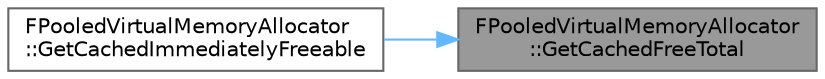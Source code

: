 digraph "FPooledVirtualMemoryAllocator::GetCachedFreeTotal"
{
 // INTERACTIVE_SVG=YES
 // LATEX_PDF_SIZE
  bgcolor="transparent";
  edge [fontname=Helvetica,fontsize=10,labelfontname=Helvetica,labelfontsize=10];
  node [fontname=Helvetica,fontsize=10,shape=box,height=0.2,width=0.4];
  rankdir="RL";
  Node1 [id="Node000001",label="FPooledVirtualMemoryAllocator\l::GetCachedFreeTotal",height=0.2,width=0.4,color="gray40", fillcolor="grey60", style="filled", fontcolor="black",tooltip="Returns free memory in the pools."];
  Node1 -> Node2 [id="edge1_Node000001_Node000002",dir="back",color="steelblue1",style="solid",tooltip=" "];
  Node2 [id="Node000002",label="FPooledVirtualMemoryAllocator\l::GetCachedImmediatelyFreeable",height=0.2,width=0.4,color="grey40", fillcolor="white", style="filled",URL="$dc/dec/structFPooledVirtualMemoryAllocator.html#ab6b8ef2124222a82f39f7d6e0fe0e723",tooltip=" "];
}
